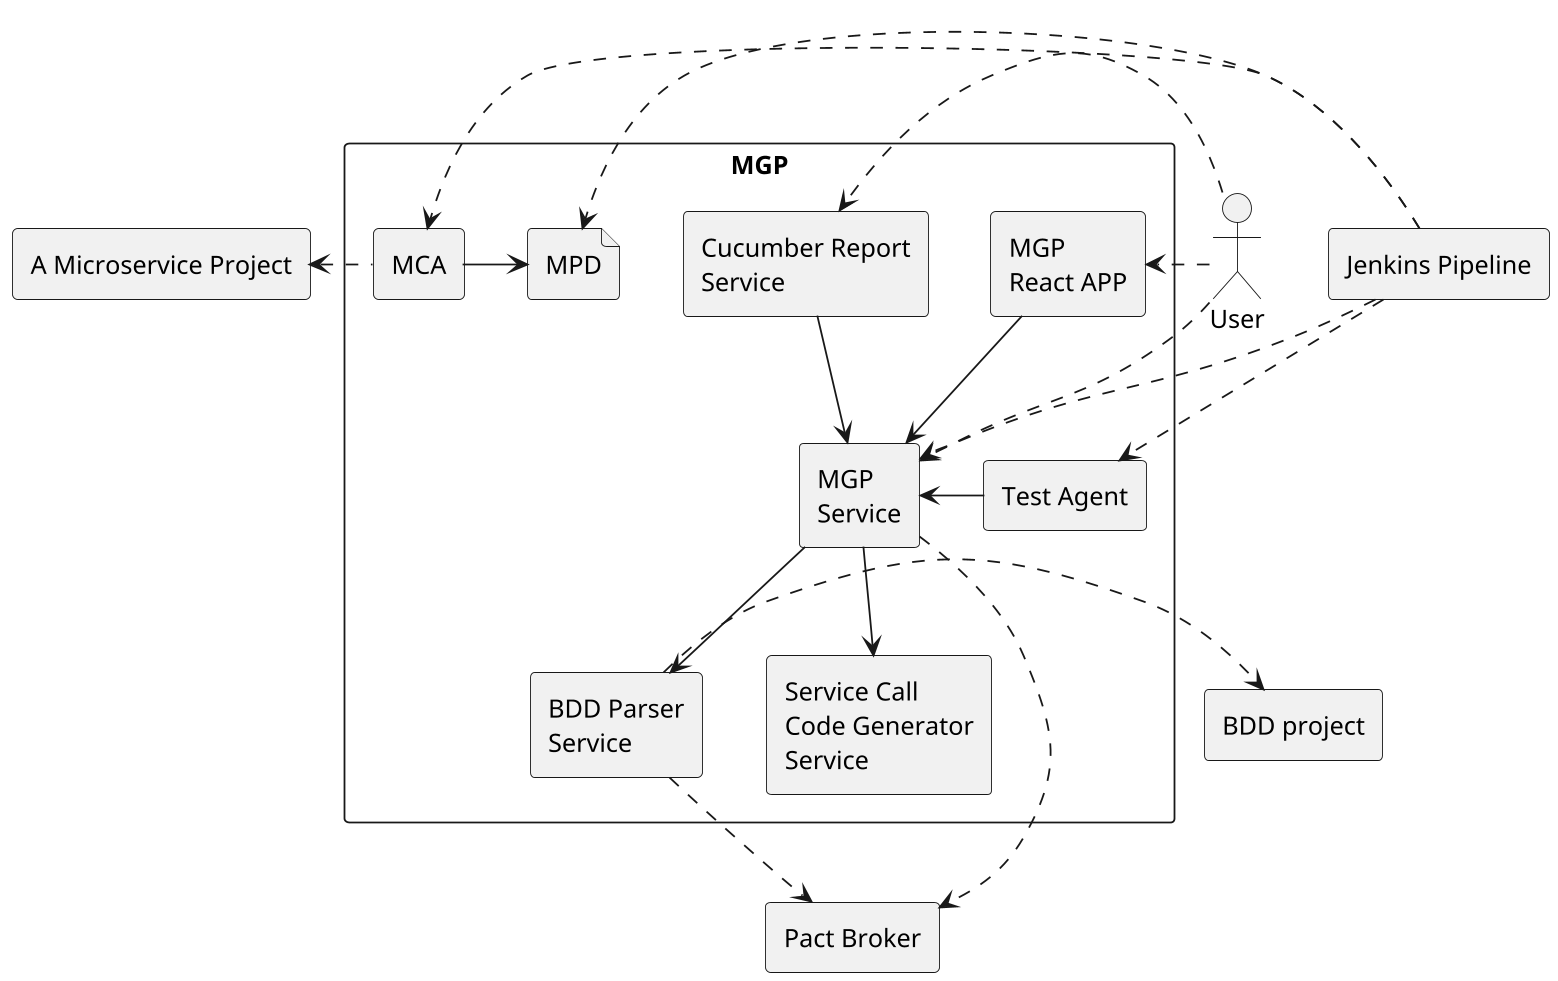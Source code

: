 @startuml
scale 1.8
rectangle "A Microservice Project" as mp
rectangle "Jenkins Pipeline" as jp
rectangle "BDD project" as bp
rectangle "Pact Broker" as pb
actor User as user

rectangle "MGP" as t {
	rectangle "Test Agent" as ta
	rectangle "MCA" as mca
	rectangle "MGP\nReact APP"as mgpa
	rectangle "MGP\nService"as mgp
	rectangle "BDD Parser\nService" as uatp
	rectangle "Service Call\nCode Generator\nService" as d
	rectangle "Cucumber Report\nService" as crs

	file "MPD" as mpd

	mca -r-> mpd
	mgp -d-> uatp
	mgp -d-> d
	mgpa -d-> mgp
	crs -d-> mgp
	ta -> mgp
}
jp.>ta
jp.>mpd
mca .l.> mp
jp .> mca
jp .> mgp
uatp .> bp
mgp .> pb
user .> mgp
user .> mgpa
user .> crs

uatp .d.> pb

@enduml
